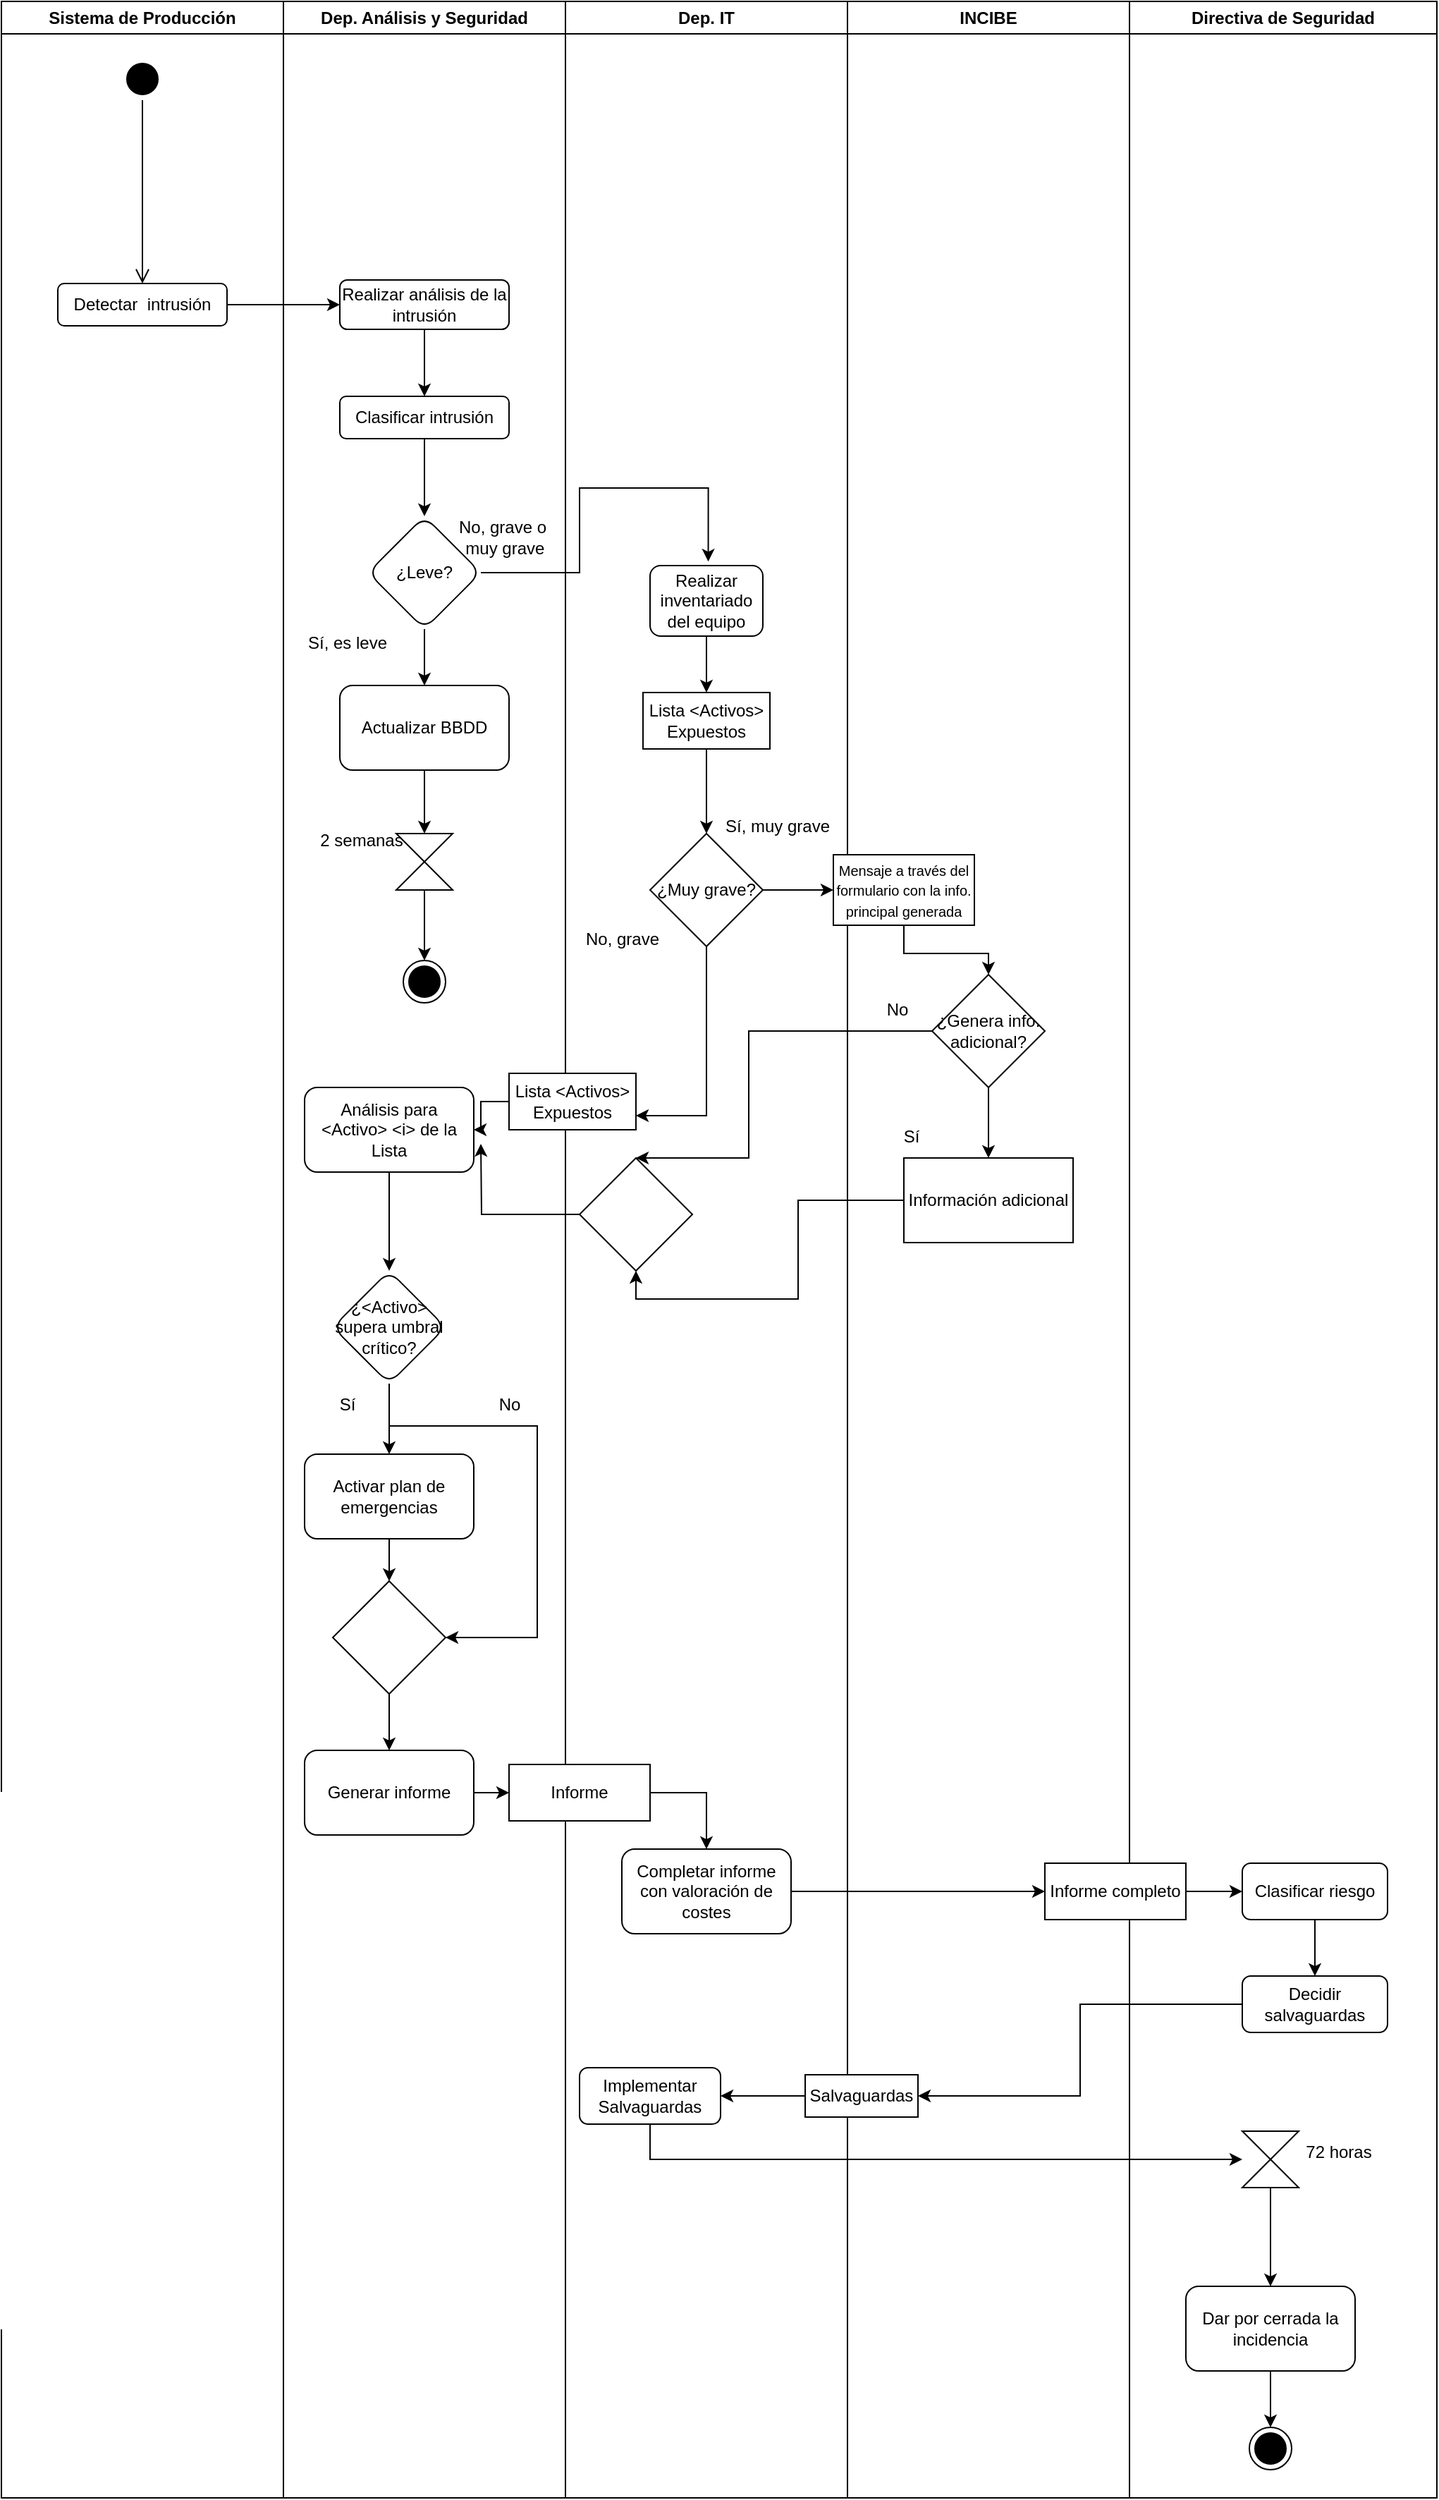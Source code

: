 <mxfile version="21.0.10" type="github">
  <diagram id="z1HNoc3UqeWXknCPnFcT" name="Página-2">
    <mxGraphModel dx="521" dy="531" grid="1" gridSize="10" guides="1" tooltips="1" connect="1" arrows="1" fold="1" page="1" pageScale="1" pageWidth="827" pageHeight="1169" math="0" shadow="0">
      <root>
        <mxCell id="0" />
        <mxCell id="1" parent="0" />
        <mxCell id="R80RbBcRoe1diIursg0G-1" value="Sistema de Producción" style="swimlane;whiteSpace=wrap;html=1;" parent="1" vertex="1">
          <mxGeometry x="20" y="40" width="200" height="1770" as="geometry" />
        </mxCell>
        <mxCell id="R80RbBcRoe1diIursg0G-6" value="" style="ellipse;html=1;shape=startState;fillColor=#000000;strokeColor=#000000;" parent="R80RbBcRoe1diIursg0G-1" vertex="1">
          <mxGeometry x="85" y="40" width="30" height="30" as="geometry" />
        </mxCell>
        <mxCell id="R80RbBcRoe1diIursg0G-7" value="" style="edgeStyle=orthogonalEdgeStyle;html=1;verticalAlign=bottom;endArrow=open;endSize=8;strokeColor=#000000;rounded=0;entryX=0.5;entryY=0;entryDx=0;entryDy=0;" parent="R80RbBcRoe1diIursg0G-1" source="R80RbBcRoe1diIursg0G-6" edge="1" target="adArxkpM5XN9gFVgzo69-2">
          <mxGeometry relative="1" as="geometry">
            <mxPoint x="100" y="130" as="targetPoint" />
          </mxGeometry>
        </mxCell>
        <mxCell id="adArxkpM5XN9gFVgzo69-2" value="Detectar&amp;nbsp; intrusión" style="rounded=1;whiteSpace=wrap;html=1;" parent="R80RbBcRoe1diIursg0G-1" vertex="1">
          <mxGeometry x="40" y="200" width="120" height="30" as="geometry" />
        </mxCell>
        <mxCell id="R80RbBcRoe1diIursg0G-2" value="Dep. Análisis y Seguridad" style="swimlane;whiteSpace=wrap;html=1;" parent="1" vertex="1">
          <mxGeometry x="220" y="40" width="200" height="1770" as="geometry" />
        </mxCell>
        <mxCell id="adArxkpM5XN9gFVgzo69-7" value="" style="edgeStyle=orthogonalEdgeStyle;rounded=0;orthogonalLoop=1;jettySize=auto;html=1;" parent="R80RbBcRoe1diIursg0G-2" source="adArxkpM5XN9gFVgzo69-4" target="adArxkpM5XN9gFVgzo69-6" edge="1">
          <mxGeometry relative="1" as="geometry" />
        </mxCell>
        <mxCell id="adArxkpM5XN9gFVgzo69-4" value="Realizar análisis de la intrusión" style="whiteSpace=wrap;html=1;rounded=1;" parent="R80RbBcRoe1diIursg0G-2" vertex="1">
          <mxGeometry x="40" y="197.5" width="120" height="35" as="geometry" />
        </mxCell>
        <mxCell id="adArxkpM5XN9gFVgzo69-9" value="" style="edgeStyle=orthogonalEdgeStyle;rounded=0;orthogonalLoop=1;jettySize=auto;html=1;" parent="R80RbBcRoe1diIursg0G-2" source="adArxkpM5XN9gFVgzo69-6" target="adArxkpM5XN9gFVgzo69-8" edge="1">
          <mxGeometry relative="1" as="geometry" />
        </mxCell>
        <mxCell id="adArxkpM5XN9gFVgzo69-6" value="Clasificar intrusión" style="whiteSpace=wrap;html=1;rounded=1;" parent="R80RbBcRoe1diIursg0G-2" vertex="1">
          <mxGeometry x="40" y="280" width="120" height="30" as="geometry" />
        </mxCell>
        <mxCell id="adArxkpM5XN9gFVgzo69-11" value="" style="edgeStyle=orthogonalEdgeStyle;rounded=0;orthogonalLoop=1;jettySize=auto;html=1;" parent="R80RbBcRoe1diIursg0G-2" source="adArxkpM5XN9gFVgzo69-8" target="adArxkpM5XN9gFVgzo69-10" edge="1">
          <mxGeometry relative="1" as="geometry" />
        </mxCell>
        <mxCell id="adArxkpM5XN9gFVgzo69-8" value="¿Leve?" style="rhombus;whiteSpace=wrap;html=1;rounded=1;" parent="R80RbBcRoe1diIursg0G-2" vertex="1">
          <mxGeometry x="60" y="365" width="80" height="80" as="geometry" />
        </mxCell>
        <mxCell id="adArxkpM5XN9gFVgzo69-13" value="" style="edgeStyle=orthogonalEdgeStyle;rounded=0;orthogonalLoop=1;jettySize=auto;html=1;" parent="R80RbBcRoe1diIursg0G-2" source="adArxkpM5XN9gFVgzo69-10" target="adArxkpM5XN9gFVgzo69-12" edge="1">
          <mxGeometry relative="1" as="geometry" />
        </mxCell>
        <mxCell id="adArxkpM5XN9gFVgzo69-10" value="Actualizar BBDD" style="whiteSpace=wrap;html=1;rounded=1;" parent="R80RbBcRoe1diIursg0G-2" vertex="1">
          <mxGeometry x="40" y="485" width="120" height="60" as="geometry" />
        </mxCell>
        <mxCell id="adArxkpM5XN9gFVgzo69-15" value="" style="edgeStyle=orthogonalEdgeStyle;rounded=0;orthogonalLoop=1;jettySize=auto;html=1;" parent="R80RbBcRoe1diIursg0G-2" source="adArxkpM5XN9gFVgzo69-12" target="adArxkpM5XN9gFVgzo69-14" edge="1">
          <mxGeometry relative="1" as="geometry" />
        </mxCell>
        <mxCell id="adArxkpM5XN9gFVgzo69-12" value="" style="shape=collate;html=1;" parent="R80RbBcRoe1diIursg0G-2" vertex="1">
          <mxGeometry x="80" y="590" width="40" height="40" as="geometry" />
        </mxCell>
        <mxCell id="adArxkpM5XN9gFVgzo69-14" value="" style="ellipse;html=1;shape=endState;fillColor=strokeColor;" parent="R80RbBcRoe1diIursg0G-2" vertex="1">
          <mxGeometry x="85" y="680" width="30" height="30" as="geometry" />
        </mxCell>
        <mxCell id="adArxkpM5XN9gFVgzo69-16" value="Sí, es leve" style="text;html=1;align=center;verticalAlign=middle;resizable=0;points=[];autosize=1;strokeColor=none;fillColor=none;" parent="R80RbBcRoe1diIursg0G-2" vertex="1">
          <mxGeometry x="5" y="440" width="80" height="30" as="geometry" />
        </mxCell>
        <mxCell id="adArxkpM5XN9gFVgzo69-35" value="2 semanas" style="text;html=1;align=center;verticalAlign=middle;resizable=0;points=[];autosize=1;strokeColor=none;fillColor=none;" parent="R80RbBcRoe1diIursg0G-2" vertex="1">
          <mxGeometry x="15" y="580" width="80" height="30" as="geometry" />
        </mxCell>
        <mxCell id="adArxkpM5XN9gFVgzo69-40" value="No, grave o&lt;br&gt;&amp;nbsp;muy grave" style="text;html=1;align=center;verticalAlign=middle;resizable=0;points=[];autosize=1;strokeColor=none;fillColor=none;" parent="R80RbBcRoe1diIursg0G-2" vertex="1">
          <mxGeometry x="110" y="360" width="90" height="40" as="geometry" />
        </mxCell>
        <mxCell id="adArxkpM5XN9gFVgzo69-56" value="" style="edgeStyle=orthogonalEdgeStyle;rounded=0;orthogonalLoop=1;jettySize=auto;html=1;" parent="R80RbBcRoe1diIursg0G-2" source="adArxkpM5XN9gFVgzo69-52" target="adArxkpM5XN9gFVgzo69-55" edge="1">
          <mxGeometry relative="1" as="geometry" />
        </mxCell>
        <mxCell id="adArxkpM5XN9gFVgzo69-52" value="Análisis para &amp;lt;Activo&amp;gt; &amp;lt;i&amp;gt; de la Lista" style="rounded=1;whiteSpace=wrap;html=1;" parent="R80RbBcRoe1diIursg0G-2" vertex="1">
          <mxGeometry x="15" y="770" width="120" height="60" as="geometry" />
        </mxCell>
        <mxCell id="adArxkpM5XN9gFVgzo69-58" value="" style="edgeStyle=orthogonalEdgeStyle;rounded=0;orthogonalLoop=1;jettySize=auto;html=1;" parent="R80RbBcRoe1diIursg0G-2" source="adArxkpM5XN9gFVgzo69-55" target="adArxkpM5XN9gFVgzo69-57" edge="1">
          <mxGeometry relative="1" as="geometry" />
        </mxCell>
        <mxCell id="8xhlzW5Pru87AYJBVDdq-15" style="edgeStyle=orthogonalEdgeStyle;rounded=0;orthogonalLoop=1;jettySize=auto;html=1;entryX=1;entryY=0.5;entryDx=0;entryDy=0;" parent="R80RbBcRoe1diIursg0G-2" source="adArxkpM5XN9gFVgzo69-55" target="8xhlzW5Pru87AYJBVDdq-13" edge="1">
          <mxGeometry relative="1" as="geometry">
            <Array as="points">
              <mxPoint x="75" y="1010" />
              <mxPoint x="180" y="1010" />
              <mxPoint x="180" y="1160" />
            </Array>
          </mxGeometry>
        </mxCell>
        <mxCell id="adArxkpM5XN9gFVgzo69-55" value="¿&amp;lt;Activo&amp;gt; supera umbral crítico?" style="rhombus;whiteSpace=wrap;html=1;rounded=1;" parent="R80RbBcRoe1diIursg0G-2" vertex="1">
          <mxGeometry x="35" y="900" width="80" height="80" as="geometry" />
        </mxCell>
        <mxCell id="8xhlzW5Pru87AYJBVDdq-14" value="" style="edgeStyle=orthogonalEdgeStyle;rounded=0;orthogonalLoop=1;jettySize=auto;html=1;" parent="R80RbBcRoe1diIursg0G-2" source="adArxkpM5XN9gFVgzo69-57" target="8xhlzW5Pru87AYJBVDdq-13" edge="1">
          <mxGeometry relative="1" as="geometry" />
        </mxCell>
        <mxCell id="adArxkpM5XN9gFVgzo69-57" value="Activar plan de emergencias" style="whiteSpace=wrap;html=1;rounded=1;" parent="R80RbBcRoe1diIursg0G-2" vertex="1">
          <mxGeometry x="15" y="1030" width="120" height="60" as="geometry" />
        </mxCell>
        <mxCell id="adArxkpM5XN9gFVgzo69-59" value="Sí" style="text;html=1;align=center;verticalAlign=middle;resizable=0;points=[];autosize=1;strokeColor=none;fillColor=none;" parent="R80RbBcRoe1diIursg0G-2" vertex="1">
          <mxGeometry x="30" y="980" width="30" height="30" as="geometry" />
        </mxCell>
        <mxCell id="8xhlzW5Pru87AYJBVDdq-18" value="" style="edgeStyle=orthogonalEdgeStyle;rounded=0;orthogonalLoop=1;jettySize=auto;html=1;" parent="R80RbBcRoe1diIursg0G-2" source="8xhlzW5Pru87AYJBVDdq-13" target="8xhlzW5Pru87AYJBVDdq-17" edge="1">
          <mxGeometry relative="1" as="geometry" />
        </mxCell>
        <mxCell id="8xhlzW5Pru87AYJBVDdq-13" value="" style="rhombus;whiteSpace=wrap;html=1;" parent="R80RbBcRoe1diIursg0G-2" vertex="1">
          <mxGeometry x="35" y="1120" width="80" height="80" as="geometry" />
        </mxCell>
        <mxCell id="8xhlzW5Pru87AYJBVDdq-16" value="No" style="text;html=1;align=center;verticalAlign=middle;resizable=0;points=[];autosize=1;strokeColor=none;fillColor=none;" parent="R80RbBcRoe1diIursg0G-2" vertex="1">
          <mxGeometry x="140" y="980" width="40" height="30" as="geometry" />
        </mxCell>
        <mxCell id="8xhlzW5Pru87AYJBVDdq-17" value="Generar informe" style="rounded=1;whiteSpace=wrap;html=1;" parent="R80RbBcRoe1diIursg0G-2" vertex="1">
          <mxGeometry x="15" y="1240" width="120" height="60" as="geometry" />
        </mxCell>
        <mxCell id="R80RbBcRoe1diIursg0G-3" value="Dep. IT" style="swimlane;whiteSpace=wrap;html=1;" parent="1" vertex="1">
          <mxGeometry x="420" y="40" width="200" height="1770" as="geometry" />
        </mxCell>
        <mxCell id="adArxkpM5XN9gFVgzo69-36" style="edgeStyle=orthogonalEdgeStyle;rounded=0;orthogonalLoop=1;jettySize=auto;html=1;" parent="R80RbBcRoe1diIursg0G-3" source="adArxkpM5XN9gFVgzo69-24" target="adArxkpM5XN9gFVgzo69-28" edge="1">
          <mxGeometry relative="1" as="geometry" />
        </mxCell>
        <mxCell id="adArxkpM5XN9gFVgzo69-24" value="Realizar inventariado del equipo" style="rounded=1;whiteSpace=wrap;html=1;" parent="R80RbBcRoe1diIursg0G-3" vertex="1">
          <mxGeometry x="60" y="400" width="80" height="50" as="geometry" />
        </mxCell>
        <mxCell id="adArxkpM5XN9gFVgzo69-38" value="" style="edgeStyle=orthogonalEdgeStyle;rounded=0;orthogonalLoop=1;jettySize=auto;html=1;" parent="R80RbBcRoe1diIursg0G-3" source="adArxkpM5XN9gFVgzo69-28" target="adArxkpM5XN9gFVgzo69-37" edge="1">
          <mxGeometry relative="1" as="geometry" />
        </mxCell>
        <mxCell id="adArxkpM5XN9gFVgzo69-28" value="Lista &amp;lt;Activos&amp;gt; Expuestos" style="rounded=0;whiteSpace=wrap;html=1;" parent="R80RbBcRoe1diIursg0G-3" vertex="1">
          <mxGeometry x="55" y="490" width="90" height="40" as="geometry" />
        </mxCell>
        <mxCell id="adArxkpM5XN9gFVgzo69-50" style="edgeStyle=orthogonalEdgeStyle;rounded=0;orthogonalLoop=1;jettySize=auto;html=1;entryX=1;entryY=0.75;entryDx=0;entryDy=0;" parent="R80RbBcRoe1diIursg0G-3" source="adArxkpM5XN9gFVgzo69-37" target="adArxkpM5XN9gFVgzo69-48" edge="1">
          <mxGeometry relative="1" as="geometry">
            <Array as="points">
              <mxPoint x="100" y="790" />
            </Array>
          </mxGeometry>
        </mxCell>
        <mxCell id="adArxkpM5XN9gFVgzo69-37" value="¿Muy grave?" style="rhombus;whiteSpace=wrap;html=1;rounded=0;" parent="R80RbBcRoe1diIursg0G-3" vertex="1">
          <mxGeometry x="60" y="590" width="80" height="80" as="geometry" />
        </mxCell>
        <mxCell id="adArxkpM5XN9gFVgzo69-39" value="No, grave" style="text;html=1;align=center;verticalAlign=middle;resizable=0;points=[];autosize=1;strokeColor=none;fillColor=none;" parent="R80RbBcRoe1diIursg0G-3" vertex="1">
          <mxGeometry y="650" width="80" height="30" as="geometry" />
        </mxCell>
        <mxCell id="adArxkpM5XN9gFVgzo69-45" value="Sí, muy grave" style="text;html=1;align=center;verticalAlign=middle;resizable=0;points=[];autosize=1;strokeColor=none;fillColor=none;" parent="R80RbBcRoe1diIursg0G-3" vertex="1">
          <mxGeometry x="100" y="570" width="100" height="30" as="geometry" />
        </mxCell>
        <mxCell id="adArxkpM5XN9gFVgzo69-48" value="Lista &amp;lt;Activos&amp;gt; Expuestos" style="rounded=0;whiteSpace=wrap;html=1;" parent="R80RbBcRoe1diIursg0G-3" vertex="1">
          <mxGeometry x="-40" y="760" width="90" height="40" as="geometry" />
        </mxCell>
        <mxCell id="8xhlzW5Pru87AYJBVDdq-11" style="edgeStyle=orthogonalEdgeStyle;rounded=0;orthogonalLoop=1;jettySize=auto;html=1;" parent="R80RbBcRoe1diIursg0G-3" source="8xhlzW5Pru87AYJBVDdq-8" edge="1">
          <mxGeometry relative="1" as="geometry">
            <mxPoint x="-60" y="810" as="targetPoint" />
          </mxGeometry>
        </mxCell>
        <mxCell id="8xhlzW5Pru87AYJBVDdq-8" value="" style="rhombus;whiteSpace=wrap;html=1;" parent="R80RbBcRoe1diIursg0G-3" vertex="1">
          <mxGeometry x="10" y="820" width="80" height="80" as="geometry" />
        </mxCell>
        <mxCell id="vH-yhjC-cb7iYyxHxaEe-2" style="edgeStyle=orthogonalEdgeStyle;rounded=0;orthogonalLoop=1;jettySize=auto;html=1;entryX=0.5;entryY=0;entryDx=0;entryDy=0;" parent="R80RbBcRoe1diIursg0G-3" source="8xhlzW5Pru87AYJBVDdq-19" target="vH-yhjC-cb7iYyxHxaEe-1" edge="1">
          <mxGeometry relative="1" as="geometry">
            <Array as="points">
              <mxPoint x="100" y="1270" />
            </Array>
          </mxGeometry>
        </mxCell>
        <mxCell id="8xhlzW5Pru87AYJBVDdq-19" value="Informe" style="rounded=0;whiteSpace=wrap;html=1;" parent="R80RbBcRoe1diIursg0G-3" vertex="1">
          <mxGeometry x="-40" y="1250" width="100" height="40" as="geometry" />
        </mxCell>
        <mxCell id="vH-yhjC-cb7iYyxHxaEe-1" value="Completar informe con valoración de costes" style="rounded=1;whiteSpace=wrap;html=1;" parent="R80RbBcRoe1diIursg0G-3" vertex="1">
          <mxGeometry x="40" y="1310" width="120" height="60" as="geometry" />
        </mxCell>
        <mxCell id="vH-yhjC-cb7iYyxHxaEe-16" value="Implementar Salvaguardas" style="rounded=1;whiteSpace=wrap;html=1;" parent="R80RbBcRoe1diIursg0G-3" vertex="1">
          <mxGeometry x="10" y="1465" width="100" height="40" as="geometry" />
        </mxCell>
        <mxCell id="R80RbBcRoe1diIursg0G-4" value="INCIBE" style="swimlane;whiteSpace=wrap;html=1;" parent="1" vertex="1">
          <mxGeometry x="620" y="40" width="200" height="1770" as="geometry" />
        </mxCell>
        <mxCell id="8xhlzW5Pru87AYJBVDdq-3" value="" style="edgeStyle=orthogonalEdgeStyle;rounded=0;orthogonalLoop=1;jettySize=auto;html=1;" parent="R80RbBcRoe1diIursg0G-4" source="adArxkpM5XN9gFVgzo69-42" target="8xhlzW5Pru87AYJBVDdq-2" edge="1">
          <mxGeometry relative="1" as="geometry" />
        </mxCell>
        <mxCell id="adArxkpM5XN9gFVgzo69-42" value="&lt;font style=&quot;font-size: 10px;&quot;&gt;Mensaje a través del formulario con la info. principal generada&lt;/font&gt;" style="rounded=0;whiteSpace=wrap;html=1;" parent="R80RbBcRoe1diIursg0G-4" vertex="1">
          <mxGeometry x="-10" y="605" width="100" height="50" as="geometry" />
        </mxCell>
        <mxCell id="8xhlzW5Pru87AYJBVDdq-6" value="" style="edgeStyle=orthogonalEdgeStyle;rounded=0;orthogonalLoop=1;jettySize=auto;html=1;" parent="R80RbBcRoe1diIursg0G-4" source="8xhlzW5Pru87AYJBVDdq-2" target="8xhlzW5Pru87AYJBVDdq-5" edge="1">
          <mxGeometry relative="1" as="geometry" />
        </mxCell>
        <mxCell id="8xhlzW5Pru87AYJBVDdq-2" value="¿Genera info. adicional?" style="rhombus;whiteSpace=wrap;html=1;rounded=0;" parent="R80RbBcRoe1diIursg0G-4" vertex="1">
          <mxGeometry x="60" y="690" width="80" height="80" as="geometry" />
        </mxCell>
        <mxCell id="8xhlzW5Pru87AYJBVDdq-5" value="Información adicional" style="whiteSpace=wrap;html=1;rounded=0;" parent="R80RbBcRoe1diIursg0G-4" vertex="1">
          <mxGeometry x="40" y="820" width="120" height="60" as="geometry" />
        </mxCell>
        <mxCell id="8xhlzW5Pru87AYJBVDdq-7" value="Sí" style="text;html=1;align=center;verticalAlign=middle;resizable=0;points=[];autosize=1;strokeColor=none;fillColor=none;" parent="R80RbBcRoe1diIursg0G-4" vertex="1">
          <mxGeometry x="30" y="790" width="30" height="30" as="geometry" />
        </mxCell>
        <mxCell id="8xhlzW5Pru87AYJBVDdq-12" value="No" style="text;html=1;align=center;verticalAlign=middle;resizable=0;points=[];autosize=1;strokeColor=none;fillColor=none;" parent="R80RbBcRoe1diIursg0G-4" vertex="1">
          <mxGeometry x="15" y="700" width="40" height="30" as="geometry" />
        </mxCell>
        <mxCell id="vH-yhjC-cb7iYyxHxaEe-14" value="Salvaguardas" style="rounded=0;whiteSpace=wrap;html=1;" parent="R80RbBcRoe1diIursg0G-4" vertex="1">
          <mxGeometry x="-30" y="1470" width="80" height="30" as="geometry" />
        </mxCell>
        <mxCell id="R80RbBcRoe1diIursg0G-5" value="Directiva de Seguridad" style="swimlane;whiteSpace=wrap;html=1;" parent="1" vertex="1">
          <mxGeometry x="820" y="40" width="218" height="1770" as="geometry" />
        </mxCell>
        <mxCell id="vH-yhjC-cb7iYyxHxaEe-12" value="" style="edgeStyle=orthogonalEdgeStyle;rounded=0;orthogonalLoop=1;jettySize=auto;html=1;" parent="R80RbBcRoe1diIursg0G-5" source="vH-yhjC-cb7iYyxHxaEe-3" target="vH-yhjC-cb7iYyxHxaEe-8" edge="1">
          <mxGeometry relative="1" as="geometry" />
        </mxCell>
        <mxCell id="vH-yhjC-cb7iYyxHxaEe-3" value="Informe completo" style="rounded=0;whiteSpace=wrap;html=1;" parent="R80RbBcRoe1diIursg0G-5" vertex="1">
          <mxGeometry x="-60" y="1320" width="100" height="40" as="geometry" />
        </mxCell>
        <mxCell id="vH-yhjC-cb7iYyxHxaEe-13" value="" style="edgeStyle=orthogonalEdgeStyle;rounded=0;orthogonalLoop=1;jettySize=auto;html=1;" parent="R80RbBcRoe1diIursg0G-5" source="vH-yhjC-cb7iYyxHxaEe-8" target="vH-yhjC-cb7iYyxHxaEe-10" edge="1">
          <mxGeometry relative="1" as="geometry" />
        </mxCell>
        <mxCell id="vH-yhjC-cb7iYyxHxaEe-8" value="Clasificar riesgo" style="rounded=1;whiteSpace=wrap;html=1;" parent="R80RbBcRoe1diIursg0G-5" vertex="1">
          <mxGeometry x="80" y="1320" width="103" height="40" as="geometry" />
        </mxCell>
        <mxCell id="vH-yhjC-cb7iYyxHxaEe-10" value="Decidir salvaguardas" style="rounded=1;whiteSpace=wrap;html=1;" parent="R80RbBcRoe1diIursg0G-5" vertex="1">
          <mxGeometry x="80" y="1400" width="103" height="40" as="geometry" />
        </mxCell>
        <mxCell id="vH-yhjC-cb7iYyxHxaEe-24" value="" style="edgeStyle=orthogonalEdgeStyle;rounded=0;orthogonalLoop=1;jettySize=auto;html=1;" parent="R80RbBcRoe1diIursg0G-5" source="vH-yhjC-cb7iYyxHxaEe-18" target="vH-yhjC-cb7iYyxHxaEe-23" edge="1">
          <mxGeometry relative="1" as="geometry" />
        </mxCell>
        <mxCell id="vH-yhjC-cb7iYyxHxaEe-18" value="" style="shape=collate;html=1;" parent="R80RbBcRoe1diIursg0G-5" vertex="1">
          <mxGeometry x="80" y="1510" width="40" height="40" as="geometry" />
        </mxCell>
        <mxCell id="vH-yhjC-cb7iYyxHxaEe-20" value="72 horas" style="text;html=1;align=center;verticalAlign=middle;resizable=0;points=[];autosize=1;strokeColor=none;fillColor=none;" parent="R80RbBcRoe1diIursg0G-5" vertex="1">
          <mxGeometry x="113" y="1510" width="70" height="30" as="geometry" />
        </mxCell>
        <mxCell id="vH-yhjC-cb7iYyxHxaEe-25" value="" style="edgeStyle=orthogonalEdgeStyle;rounded=0;orthogonalLoop=1;jettySize=auto;html=1;" parent="R80RbBcRoe1diIursg0G-5" source="vH-yhjC-cb7iYyxHxaEe-23" target="vH-yhjC-cb7iYyxHxaEe-21" edge="1">
          <mxGeometry relative="1" as="geometry" />
        </mxCell>
        <mxCell id="vH-yhjC-cb7iYyxHxaEe-23" value="Dar por cerrada la incidencia" style="rounded=1;whiteSpace=wrap;html=1;" parent="R80RbBcRoe1diIursg0G-5" vertex="1">
          <mxGeometry x="40" y="1620" width="120" height="60" as="geometry" />
        </mxCell>
        <mxCell id="vH-yhjC-cb7iYyxHxaEe-21" value="" style="ellipse;html=1;shape=endState;fillColor=strokeColor;" parent="R80RbBcRoe1diIursg0G-5" vertex="1">
          <mxGeometry x="85" y="1720" width="30" height="30" as="geometry" />
        </mxCell>
        <mxCell id="adArxkpM5XN9gFVgzo69-5" value="" style="edgeStyle=orthogonalEdgeStyle;rounded=0;orthogonalLoop=1;jettySize=auto;html=1;" parent="1" source="adArxkpM5XN9gFVgzo69-2" target="adArxkpM5XN9gFVgzo69-4" edge="1">
          <mxGeometry relative="1" as="geometry" />
        </mxCell>
        <mxCell id="adArxkpM5XN9gFVgzo69-22" value="" style="edgeStyle=orthogonalEdgeStyle;rounded=0;orthogonalLoop=1;jettySize=auto;html=1;entryX=-0.073;entryY=0.484;entryDx=0;entryDy=0;entryPerimeter=0;" parent="1" source="adArxkpM5XN9gFVgzo69-8" edge="1">
          <mxGeometry relative="1" as="geometry">
            <mxPoint x="521.28" y="437.135" as="targetPoint" />
            <Array as="points">
              <mxPoint x="430" y="445" />
              <mxPoint x="430" y="385" />
              <mxPoint x="521" y="385" />
            </Array>
          </mxGeometry>
        </mxCell>
        <mxCell id="adArxkpM5XN9gFVgzo69-44" value="" style="edgeStyle=orthogonalEdgeStyle;rounded=0;orthogonalLoop=1;jettySize=auto;html=1;" parent="1" source="adArxkpM5XN9gFVgzo69-37" target="adArxkpM5XN9gFVgzo69-42" edge="1">
          <mxGeometry relative="1" as="geometry" />
        </mxCell>
        <mxCell id="adArxkpM5XN9gFVgzo69-53" style="edgeStyle=orthogonalEdgeStyle;rounded=0;orthogonalLoop=1;jettySize=auto;html=1;entryX=1;entryY=0.5;entryDx=0;entryDy=0;" parent="1" source="adArxkpM5XN9gFVgzo69-48" target="adArxkpM5XN9gFVgzo69-52" edge="1">
          <mxGeometry relative="1" as="geometry" />
        </mxCell>
        <mxCell id="8xhlzW5Pru87AYJBVDdq-9" style="edgeStyle=orthogonalEdgeStyle;rounded=0;orthogonalLoop=1;jettySize=auto;html=1;entryX=0.5;entryY=1;entryDx=0;entryDy=0;" parent="1" source="8xhlzW5Pru87AYJBVDdq-5" target="8xhlzW5Pru87AYJBVDdq-8" edge="1">
          <mxGeometry relative="1" as="geometry" />
        </mxCell>
        <mxCell id="8xhlzW5Pru87AYJBVDdq-10" style="edgeStyle=orthogonalEdgeStyle;rounded=0;orthogonalLoop=1;jettySize=auto;html=1;entryX=0.5;entryY=0;entryDx=0;entryDy=0;" parent="1" source="8xhlzW5Pru87AYJBVDdq-2" target="8xhlzW5Pru87AYJBVDdq-8" edge="1">
          <mxGeometry relative="1" as="geometry">
            <Array as="points">
              <mxPoint x="550" y="770" />
              <mxPoint x="550" y="860" />
            </Array>
          </mxGeometry>
        </mxCell>
        <mxCell id="8xhlzW5Pru87AYJBVDdq-20" value="" style="edgeStyle=orthogonalEdgeStyle;rounded=0;orthogonalLoop=1;jettySize=auto;html=1;" parent="1" source="8xhlzW5Pru87AYJBVDdq-17" target="8xhlzW5Pru87AYJBVDdq-19" edge="1">
          <mxGeometry relative="1" as="geometry" />
        </mxCell>
        <mxCell id="vH-yhjC-cb7iYyxHxaEe-5" style="edgeStyle=orthogonalEdgeStyle;rounded=0;orthogonalLoop=1;jettySize=auto;html=1;entryX=0;entryY=0.5;entryDx=0;entryDy=0;" parent="1" source="vH-yhjC-cb7iYyxHxaEe-1" target="vH-yhjC-cb7iYyxHxaEe-3" edge="1">
          <mxGeometry relative="1" as="geometry" />
        </mxCell>
        <mxCell id="vH-yhjC-cb7iYyxHxaEe-15" style="edgeStyle=orthogonalEdgeStyle;rounded=0;orthogonalLoop=1;jettySize=auto;html=1;entryX=1;entryY=0.5;entryDx=0;entryDy=0;" parent="1" source="vH-yhjC-cb7iYyxHxaEe-10" target="vH-yhjC-cb7iYyxHxaEe-14" edge="1">
          <mxGeometry relative="1" as="geometry" />
        </mxCell>
        <mxCell id="vH-yhjC-cb7iYyxHxaEe-17" style="edgeStyle=orthogonalEdgeStyle;rounded=0;orthogonalLoop=1;jettySize=auto;html=1;entryX=1;entryY=0.5;entryDx=0;entryDy=0;" parent="1" source="vH-yhjC-cb7iYyxHxaEe-14" target="vH-yhjC-cb7iYyxHxaEe-16" edge="1">
          <mxGeometry relative="1" as="geometry" />
        </mxCell>
        <mxCell id="vH-yhjC-cb7iYyxHxaEe-19" style="edgeStyle=orthogonalEdgeStyle;rounded=0;orthogonalLoop=1;jettySize=auto;html=1;entryX=0;entryY=0.5;entryDx=0;entryDy=0;" parent="1" source="vH-yhjC-cb7iYyxHxaEe-16" target="vH-yhjC-cb7iYyxHxaEe-18" edge="1">
          <mxGeometry relative="1" as="geometry">
            <Array as="points">
              <mxPoint x="480" y="1570" />
            </Array>
          </mxGeometry>
        </mxCell>
      </root>
    </mxGraphModel>
  </diagram>
</mxfile>

